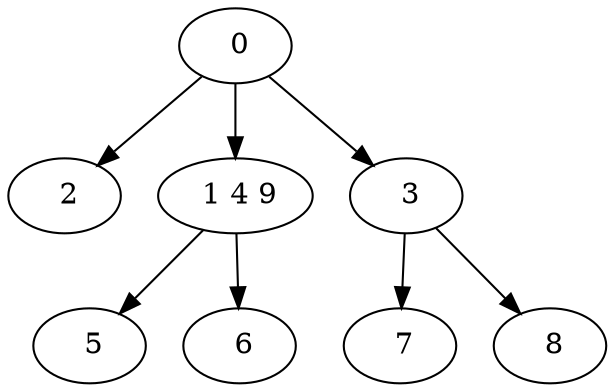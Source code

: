 digraph mytree {
" 0" -> " 2";
" 0" -> " 1 4 9";
" 0" -> " 3";
" 2";
" 1 4 9" -> " 5";
" 1 4 9" -> " 6";
" 3" -> " 7";
" 3" -> " 8";
" 7";
" 8";
" 5";
" 6";
}
